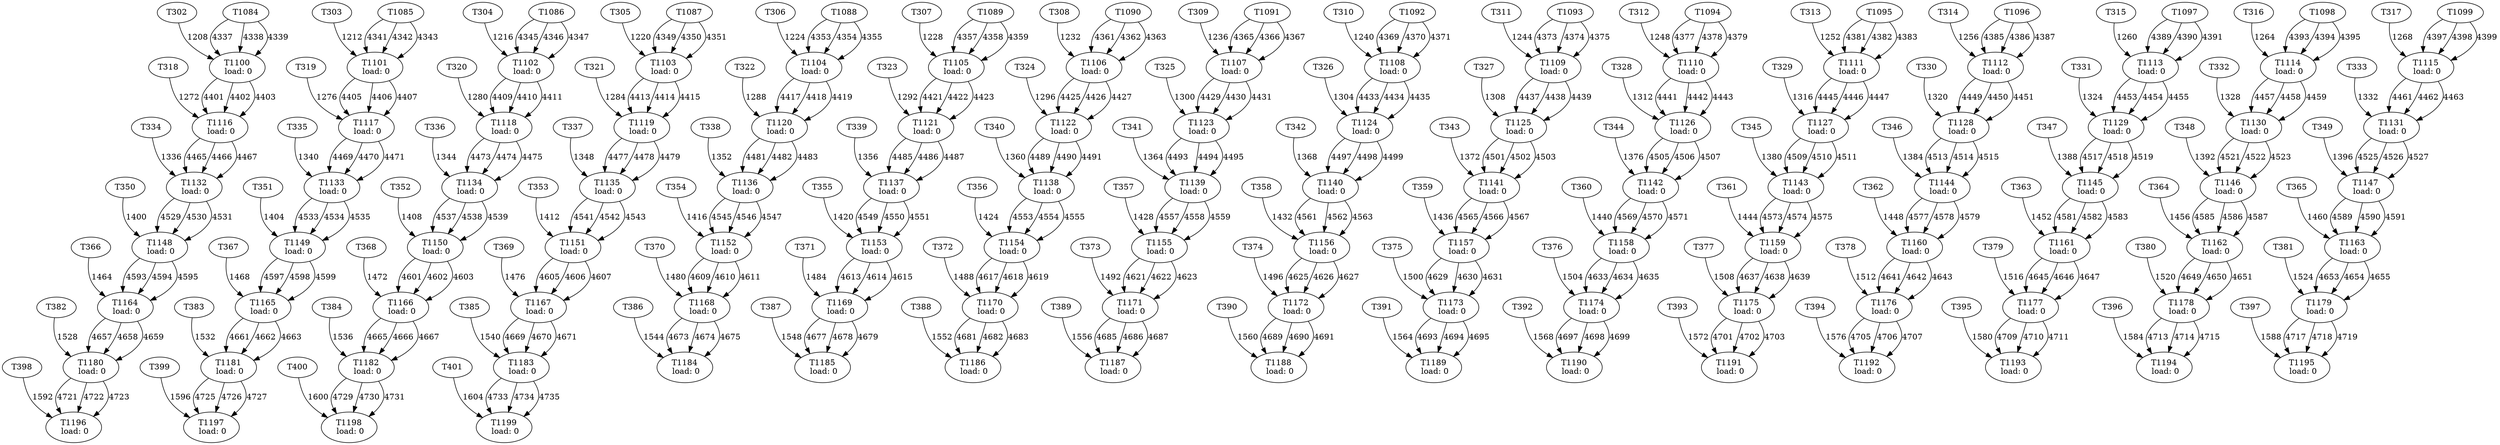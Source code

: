 digraph taskgraph {
	T1100 [label= "T1100\n load: 0"];
	T302 -> T1100[label=1208];
	T1084 -> T1100[label=4337];
	T1084 -> T1100[label=4338];
	T1084 -> T1100[label=4339];
	T1101 [label= "T1101\n load: 0"];
	T303 -> T1101[label=1212];
	T1085 -> T1101[label=4341];
	T1085 -> T1101[label=4342];
	T1085 -> T1101[label=4343];
	T1102 [label= "T1102\n load: 0"];
	T304 -> T1102[label=1216];
	T1086 -> T1102[label=4345];
	T1086 -> T1102[label=4346];
	T1086 -> T1102[label=4347];
	T1103 [label= "T1103\n load: 0"];
	T305 -> T1103[label=1220];
	T1087 -> T1103[label=4349];
	T1087 -> T1103[label=4350];
	T1087 -> T1103[label=4351];
	T1104 [label= "T1104\n load: 0"];
	T306 -> T1104[label=1224];
	T1088 -> T1104[label=4353];
	T1088 -> T1104[label=4354];
	T1088 -> T1104[label=4355];
	T1105 [label= "T1105\n load: 0"];
	T307 -> T1105[label=1228];
	T1089 -> T1105[label=4357];
	T1089 -> T1105[label=4358];
	T1089 -> T1105[label=4359];
	T1106 [label= "T1106\n load: 0"];
	T308 -> T1106[label=1232];
	T1090 -> T1106[label=4361];
	T1090 -> T1106[label=4362];
	T1090 -> T1106[label=4363];
	T1107 [label= "T1107\n load: 0"];
	T309 -> T1107[label=1236];
	T1091 -> T1107[label=4365];
	T1091 -> T1107[label=4366];
	T1091 -> T1107[label=4367];
	T1108 [label= "T1108\n load: 0"];
	T310 -> T1108[label=1240];
	T1092 -> T1108[label=4369];
	T1092 -> T1108[label=4370];
	T1092 -> T1108[label=4371];
	T1109 [label= "T1109\n load: 0"];
	T311 -> T1109[label=1244];
	T1093 -> T1109[label=4373];
	T1093 -> T1109[label=4374];
	T1093 -> T1109[label=4375];
	T1110 [label= "T1110\n load: 0"];
	T312 -> T1110[label=1248];
	T1094 -> T1110[label=4377];
	T1094 -> T1110[label=4378];
	T1094 -> T1110[label=4379];
	T1111 [label= "T1111\n load: 0"];
	T313 -> T1111[label=1252];
	T1095 -> T1111[label=4381];
	T1095 -> T1111[label=4382];
	T1095 -> T1111[label=4383];
	T1112 [label= "T1112\n load: 0"];
	T314 -> T1112[label=1256];
	T1096 -> T1112[label=4385];
	T1096 -> T1112[label=4386];
	T1096 -> T1112[label=4387];
	T1113 [label= "T1113\n load: 0"];
	T315 -> T1113[label=1260];
	T1097 -> T1113[label=4389];
	T1097 -> T1113[label=4390];
	T1097 -> T1113[label=4391];
	T1114 [label= "T1114\n load: 0"];
	T316 -> T1114[label=1264];
	T1098 -> T1114[label=4393];
	T1098 -> T1114[label=4394];
	T1098 -> T1114[label=4395];
	T1115 [label= "T1115\n load: 0"];
	T317 -> T1115[label=1268];
	T1099 -> T1115[label=4397];
	T1099 -> T1115[label=4398];
	T1099 -> T1115[label=4399];
	T1116 [label= "T1116\n load: 0"];
	T318 -> T1116[label=1272];
	T1100 -> T1116[label=4401];
	T1100 -> T1116[label=4402];
	T1100 -> T1116[label=4403];
	T1117 [label= "T1117\n load: 0"];
	T319 -> T1117[label=1276];
	T1101 -> T1117[label=4405];
	T1101 -> T1117[label=4406];
	T1101 -> T1117[label=4407];
	T1118 [label= "T1118\n load: 0"];
	T320 -> T1118[label=1280];
	T1102 -> T1118[label=4409];
	T1102 -> T1118[label=4410];
	T1102 -> T1118[label=4411];
	T1119 [label= "T1119\n load: 0"];
	T321 -> T1119[label=1284];
	T1103 -> T1119[label=4413];
	T1103 -> T1119[label=4414];
	T1103 -> T1119[label=4415];
	T1120 [label= "T1120\n load: 0"];
	T322 -> T1120[label=1288];
	T1104 -> T1120[label=4417];
	T1104 -> T1120[label=4418];
	T1104 -> T1120[label=4419];
	T1121 [label= "T1121\n load: 0"];
	T323 -> T1121[label=1292];
	T1105 -> T1121[label=4421];
	T1105 -> T1121[label=4422];
	T1105 -> T1121[label=4423];
	T1122 [label= "T1122\n load: 0"];
	T324 -> T1122[label=1296];
	T1106 -> T1122[label=4425];
	T1106 -> T1122[label=4426];
	T1106 -> T1122[label=4427];
	T1123 [label= "T1123\n load: 0"];
	T325 -> T1123[label=1300];
	T1107 -> T1123[label=4429];
	T1107 -> T1123[label=4430];
	T1107 -> T1123[label=4431];
	T1124 [label= "T1124\n load: 0"];
	T326 -> T1124[label=1304];
	T1108 -> T1124[label=4433];
	T1108 -> T1124[label=4434];
	T1108 -> T1124[label=4435];
	T1125 [label= "T1125\n load: 0"];
	T327 -> T1125[label=1308];
	T1109 -> T1125[label=4437];
	T1109 -> T1125[label=4438];
	T1109 -> T1125[label=4439];
	T1126 [label= "T1126\n load: 0"];
	T328 -> T1126[label=1312];
	T1110 -> T1126[label=4441];
	T1110 -> T1126[label=4442];
	T1110 -> T1126[label=4443];
	T1127 [label= "T1127\n load: 0"];
	T329 -> T1127[label=1316];
	T1111 -> T1127[label=4445];
	T1111 -> T1127[label=4446];
	T1111 -> T1127[label=4447];
	T1128 [label= "T1128\n load: 0"];
	T330 -> T1128[label=1320];
	T1112 -> T1128[label=4449];
	T1112 -> T1128[label=4450];
	T1112 -> T1128[label=4451];
	T1129 [label= "T1129\n load: 0"];
	T331 -> T1129[label=1324];
	T1113 -> T1129[label=4453];
	T1113 -> T1129[label=4454];
	T1113 -> T1129[label=4455];
	T1130 [label= "T1130\n load: 0"];
	T332 -> T1130[label=1328];
	T1114 -> T1130[label=4457];
	T1114 -> T1130[label=4458];
	T1114 -> T1130[label=4459];
	T1131 [label= "T1131\n load: 0"];
	T333 -> T1131[label=1332];
	T1115 -> T1131[label=4461];
	T1115 -> T1131[label=4462];
	T1115 -> T1131[label=4463];
	T1132 [label= "T1132\n load: 0"];
	T334 -> T1132[label=1336];
	T1116 -> T1132[label=4465];
	T1116 -> T1132[label=4466];
	T1116 -> T1132[label=4467];
	T1133 [label= "T1133\n load: 0"];
	T335 -> T1133[label=1340];
	T1117 -> T1133[label=4469];
	T1117 -> T1133[label=4470];
	T1117 -> T1133[label=4471];
	T1134 [label= "T1134\n load: 0"];
	T336 -> T1134[label=1344];
	T1118 -> T1134[label=4473];
	T1118 -> T1134[label=4474];
	T1118 -> T1134[label=4475];
	T1135 [label= "T1135\n load: 0"];
	T337 -> T1135[label=1348];
	T1119 -> T1135[label=4477];
	T1119 -> T1135[label=4478];
	T1119 -> T1135[label=4479];
	T1136 [label= "T1136\n load: 0"];
	T338 -> T1136[label=1352];
	T1120 -> T1136[label=4481];
	T1120 -> T1136[label=4482];
	T1120 -> T1136[label=4483];
	T1137 [label= "T1137\n load: 0"];
	T339 -> T1137[label=1356];
	T1121 -> T1137[label=4485];
	T1121 -> T1137[label=4486];
	T1121 -> T1137[label=4487];
	T1138 [label= "T1138\n load: 0"];
	T340 -> T1138[label=1360];
	T1122 -> T1138[label=4489];
	T1122 -> T1138[label=4490];
	T1122 -> T1138[label=4491];
	T1139 [label= "T1139\n load: 0"];
	T341 -> T1139[label=1364];
	T1123 -> T1139[label=4493];
	T1123 -> T1139[label=4494];
	T1123 -> T1139[label=4495];
	T1140 [label= "T1140\n load: 0"];
	T342 -> T1140[label=1368];
	T1124 -> T1140[label=4497];
	T1124 -> T1140[label=4498];
	T1124 -> T1140[label=4499];
	T1141 [label= "T1141\n load: 0"];
	T343 -> T1141[label=1372];
	T1125 -> T1141[label=4501];
	T1125 -> T1141[label=4502];
	T1125 -> T1141[label=4503];
	T1142 [label= "T1142\n load: 0"];
	T344 -> T1142[label=1376];
	T1126 -> T1142[label=4505];
	T1126 -> T1142[label=4506];
	T1126 -> T1142[label=4507];
	T1143 [label= "T1143\n load: 0"];
	T345 -> T1143[label=1380];
	T1127 -> T1143[label=4509];
	T1127 -> T1143[label=4510];
	T1127 -> T1143[label=4511];
	T1144 [label= "T1144\n load: 0"];
	T346 -> T1144[label=1384];
	T1128 -> T1144[label=4513];
	T1128 -> T1144[label=4514];
	T1128 -> T1144[label=4515];
	T1145 [label= "T1145\n load: 0"];
	T347 -> T1145[label=1388];
	T1129 -> T1145[label=4517];
	T1129 -> T1145[label=4518];
	T1129 -> T1145[label=4519];
	T1146 [label= "T1146\n load: 0"];
	T348 -> T1146[label=1392];
	T1130 -> T1146[label=4521];
	T1130 -> T1146[label=4522];
	T1130 -> T1146[label=4523];
	T1147 [label= "T1147\n load: 0"];
	T349 -> T1147[label=1396];
	T1131 -> T1147[label=4525];
	T1131 -> T1147[label=4526];
	T1131 -> T1147[label=4527];
	T1148 [label= "T1148\n load: 0"];
	T350 -> T1148[label=1400];
	T1132 -> T1148[label=4529];
	T1132 -> T1148[label=4530];
	T1132 -> T1148[label=4531];
	T1149 [label= "T1149\n load: 0"];
	T351 -> T1149[label=1404];
	T1133 -> T1149[label=4533];
	T1133 -> T1149[label=4534];
	T1133 -> T1149[label=4535];
	T1150 [label= "T1150\n load: 0"];
	T352 -> T1150[label=1408];
	T1134 -> T1150[label=4537];
	T1134 -> T1150[label=4538];
	T1134 -> T1150[label=4539];
	T1151 [label= "T1151\n load: 0"];
	T353 -> T1151[label=1412];
	T1135 -> T1151[label=4541];
	T1135 -> T1151[label=4542];
	T1135 -> T1151[label=4543];
	T1152 [label= "T1152\n load: 0"];
	T354 -> T1152[label=1416];
	T1136 -> T1152[label=4545];
	T1136 -> T1152[label=4546];
	T1136 -> T1152[label=4547];
	T1153 [label= "T1153\n load: 0"];
	T355 -> T1153[label=1420];
	T1137 -> T1153[label=4549];
	T1137 -> T1153[label=4550];
	T1137 -> T1153[label=4551];
	T1154 [label= "T1154\n load: 0"];
	T356 -> T1154[label=1424];
	T1138 -> T1154[label=4553];
	T1138 -> T1154[label=4554];
	T1138 -> T1154[label=4555];
	T1155 [label= "T1155\n load: 0"];
	T357 -> T1155[label=1428];
	T1139 -> T1155[label=4557];
	T1139 -> T1155[label=4558];
	T1139 -> T1155[label=4559];
	T1156 [label= "T1156\n load: 0"];
	T358 -> T1156[label=1432];
	T1140 -> T1156[label=4561];
	T1140 -> T1156[label=4562];
	T1140 -> T1156[label=4563];
	T1157 [label= "T1157\n load: 0"];
	T359 -> T1157[label=1436];
	T1141 -> T1157[label=4565];
	T1141 -> T1157[label=4566];
	T1141 -> T1157[label=4567];
	T1158 [label= "T1158\n load: 0"];
	T360 -> T1158[label=1440];
	T1142 -> T1158[label=4569];
	T1142 -> T1158[label=4570];
	T1142 -> T1158[label=4571];
	T1159 [label= "T1159\n load: 0"];
	T361 -> T1159[label=1444];
	T1143 -> T1159[label=4573];
	T1143 -> T1159[label=4574];
	T1143 -> T1159[label=4575];
	T1160 [label= "T1160\n load: 0"];
	T362 -> T1160[label=1448];
	T1144 -> T1160[label=4577];
	T1144 -> T1160[label=4578];
	T1144 -> T1160[label=4579];
	T1161 [label= "T1161\n load: 0"];
	T363 -> T1161[label=1452];
	T1145 -> T1161[label=4581];
	T1145 -> T1161[label=4582];
	T1145 -> T1161[label=4583];
	T1162 [label= "T1162\n load: 0"];
	T364 -> T1162[label=1456];
	T1146 -> T1162[label=4585];
	T1146 -> T1162[label=4586];
	T1146 -> T1162[label=4587];
	T1163 [label= "T1163\n load: 0"];
	T365 -> T1163[label=1460];
	T1147 -> T1163[label=4589];
	T1147 -> T1163[label=4590];
	T1147 -> T1163[label=4591];
	T1164 [label= "T1164\n load: 0"];
	T366 -> T1164[label=1464];
	T1148 -> T1164[label=4593];
	T1148 -> T1164[label=4594];
	T1148 -> T1164[label=4595];
	T1165 [label= "T1165\n load: 0"];
	T367 -> T1165[label=1468];
	T1149 -> T1165[label=4597];
	T1149 -> T1165[label=4598];
	T1149 -> T1165[label=4599];
	T1166 [label= "T1166\n load: 0"];
	T368 -> T1166[label=1472];
	T1150 -> T1166[label=4601];
	T1150 -> T1166[label=4602];
	T1150 -> T1166[label=4603];
	T1167 [label= "T1167\n load: 0"];
	T369 -> T1167[label=1476];
	T1151 -> T1167[label=4605];
	T1151 -> T1167[label=4606];
	T1151 -> T1167[label=4607];
	T1168 [label= "T1168\n load: 0"];
	T370 -> T1168[label=1480];
	T1152 -> T1168[label=4609];
	T1152 -> T1168[label=4610];
	T1152 -> T1168[label=4611];
	T1169 [label= "T1169\n load: 0"];
	T371 -> T1169[label=1484];
	T1153 -> T1169[label=4613];
	T1153 -> T1169[label=4614];
	T1153 -> T1169[label=4615];
	T1170 [label= "T1170\n load: 0"];
	T372 -> T1170[label=1488];
	T1154 -> T1170[label=4617];
	T1154 -> T1170[label=4618];
	T1154 -> T1170[label=4619];
	T1171 [label= "T1171\n load: 0"];
	T373 -> T1171[label=1492];
	T1155 -> T1171[label=4621];
	T1155 -> T1171[label=4622];
	T1155 -> T1171[label=4623];
	T1172 [label= "T1172\n load: 0"];
	T374 -> T1172[label=1496];
	T1156 -> T1172[label=4625];
	T1156 -> T1172[label=4626];
	T1156 -> T1172[label=4627];
	T1173 [label= "T1173\n load: 0"];
	T375 -> T1173[label=1500];
	T1157 -> T1173[label=4629];
	T1157 -> T1173[label=4630];
	T1157 -> T1173[label=4631];
	T1174 [label= "T1174\n load: 0"];
	T376 -> T1174[label=1504];
	T1158 -> T1174[label=4633];
	T1158 -> T1174[label=4634];
	T1158 -> T1174[label=4635];
	T1175 [label= "T1175\n load: 0"];
	T377 -> T1175[label=1508];
	T1159 -> T1175[label=4637];
	T1159 -> T1175[label=4638];
	T1159 -> T1175[label=4639];
	T1176 [label= "T1176\n load: 0"];
	T378 -> T1176[label=1512];
	T1160 -> T1176[label=4641];
	T1160 -> T1176[label=4642];
	T1160 -> T1176[label=4643];
	T1177 [label= "T1177\n load: 0"];
	T379 -> T1177[label=1516];
	T1161 -> T1177[label=4645];
	T1161 -> T1177[label=4646];
	T1161 -> T1177[label=4647];
	T1178 [label= "T1178\n load: 0"];
	T380 -> T1178[label=1520];
	T1162 -> T1178[label=4649];
	T1162 -> T1178[label=4650];
	T1162 -> T1178[label=4651];
	T1179 [label= "T1179\n load: 0"];
	T381 -> T1179[label=1524];
	T1163 -> T1179[label=4653];
	T1163 -> T1179[label=4654];
	T1163 -> T1179[label=4655];
	T1180 [label= "T1180\n load: 0"];
	T382 -> T1180[label=1528];
	T1164 -> T1180[label=4657];
	T1164 -> T1180[label=4658];
	T1164 -> T1180[label=4659];
	T1181 [label= "T1181\n load: 0"];
	T383 -> T1181[label=1532];
	T1165 -> T1181[label=4661];
	T1165 -> T1181[label=4662];
	T1165 -> T1181[label=4663];
	T1182 [label= "T1182\n load: 0"];
	T384 -> T1182[label=1536];
	T1166 -> T1182[label=4665];
	T1166 -> T1182[label=4666];
	T1166 -> T1182[label=4667];
	T1183 [label= "T1183\n load: 0"];
	T385 -> T1183[label=1540];
	T1167 -> T1183[label=4669];
	T1167 -> T1183[label=4670];
	T1167 -> T1183[label=4671];
	T1184 [label= "T1184\n load: 0"];
	T386 -> T1184[label=1544];
	T1168 -> T1184[label=4673];
	T1168 -> T1184[label=4674];
	T1168 -> T1184[label=4675];
	T1185 [label= "T1185\n load: 0"];
	T387 -> T1185[label=1548];
	T1169 -> T1185[label=4677];
	T1169 -> T1185[label=4678];
	T1169 -> T1185[label=4679];
	T1186 [label= "T1186\n load: 0"];
	T388 -> T1186[label=1552];
	T1170 -> T1186[label=4681];
	T1170 -> T1186[label=4682];
	T1170 -> T1186[label=4683];
	T1187 [label= "T1187\n load: 0"];
	T389 -> T1187[label=1556];
	T1171 -> T1187[label=4685];
	T1171 -> T1187[label=4686];
	T1171 -> T1187[label=4687];
	T1188 [label= "T1188\n load: 0"];
	T390 -> T1188[label=1560];
	T1172 -> T1188[label=4689];
	T1172 -> T1188[label=4690];
	T1172 -> T1188[label=4691];
	T1189 [label= "T1189\n load: 0"];
	T391 -> T1189[label=1564];
	T1173 -> T1189[label=4693];
	T1173 -> T1189[label=4694];
	T1173 -> T1189[label=4695];
	T1190 [label= "T1190\n load: 0"];
	T392 -> T1190[label=1568];
	T1174 -> T1190[label=4697];
	T1174 -> T1190[label=4698];
	T1174 -> T1190[label=4699];
	T1191 [label= "T1191\n load: 0"];
	T393 -> T1191[label=1572];
	T1175 -> T1191[label=4701];
	T1175 -> T1191[label=4702];
	T1175 -> T1191[label=4703];
	T1192 [label= "T1192\n load: 0"];
	T394 -> T1192[label=1576];
	T1176 -> T1192[label=4705];
	T1176 -> T1192[label=4706];
	T1176 -> T1192[label=4707];
	T1193 [label= "T1193\n load: 0"];
	T395 -> T1193[label=1580];
	T1177 -> T1193[label=4709];
	T1177 -> T1193[label=4710];
	T1177 -> T1193[label=4711];
	T1194 [label= "T1194\n load: 0"];
	T396 -> T1194[label=1584];
	T1178 -> T1194[label=4713];
	T1178 -> T1194[label=4714];
	T1178 -> T1194[label=4715];
	T1195 [label= "T1195\n load: 0"];
	T397 -> T1195[label=1588];
	T1179 -> T1195[label=4717];
	T1179 -> T1195[label=4718];
	T1179 -> T1195[label=4719];
	T1196 [label= "T1196\n load: 0"];
	T398 -> T1196[label=1592];
	T1180 -> T1196[label=4721];
	T1180 -> T1196[label=4722];
	T1180 -> T1196[label=4723];
	T1197 [label= "T1197\n load: 0"];
	T399 -> T1197[label=1596];
	T1181 -> T1197[label=4725];
	T1181 -> T1197[label=4726];
	T1181 -> T1197[label=4727];
	T1198 [label= "T1198\n load: 0"];
	T400 -> T1198[label=1600];
	T1182 -> T1198[label=4729];
	T1182 -> T1198[label=4730];
	T1182 -> T1198[label=4731];
	T1199 [label= "T1199\n load: 0"];
	T401 -> T1199[label=1604];
	T1183 -> T1199[label=4733];
	T1183 -> T1199[label=4734];
	T1183 -> T1199[label=4735];
}